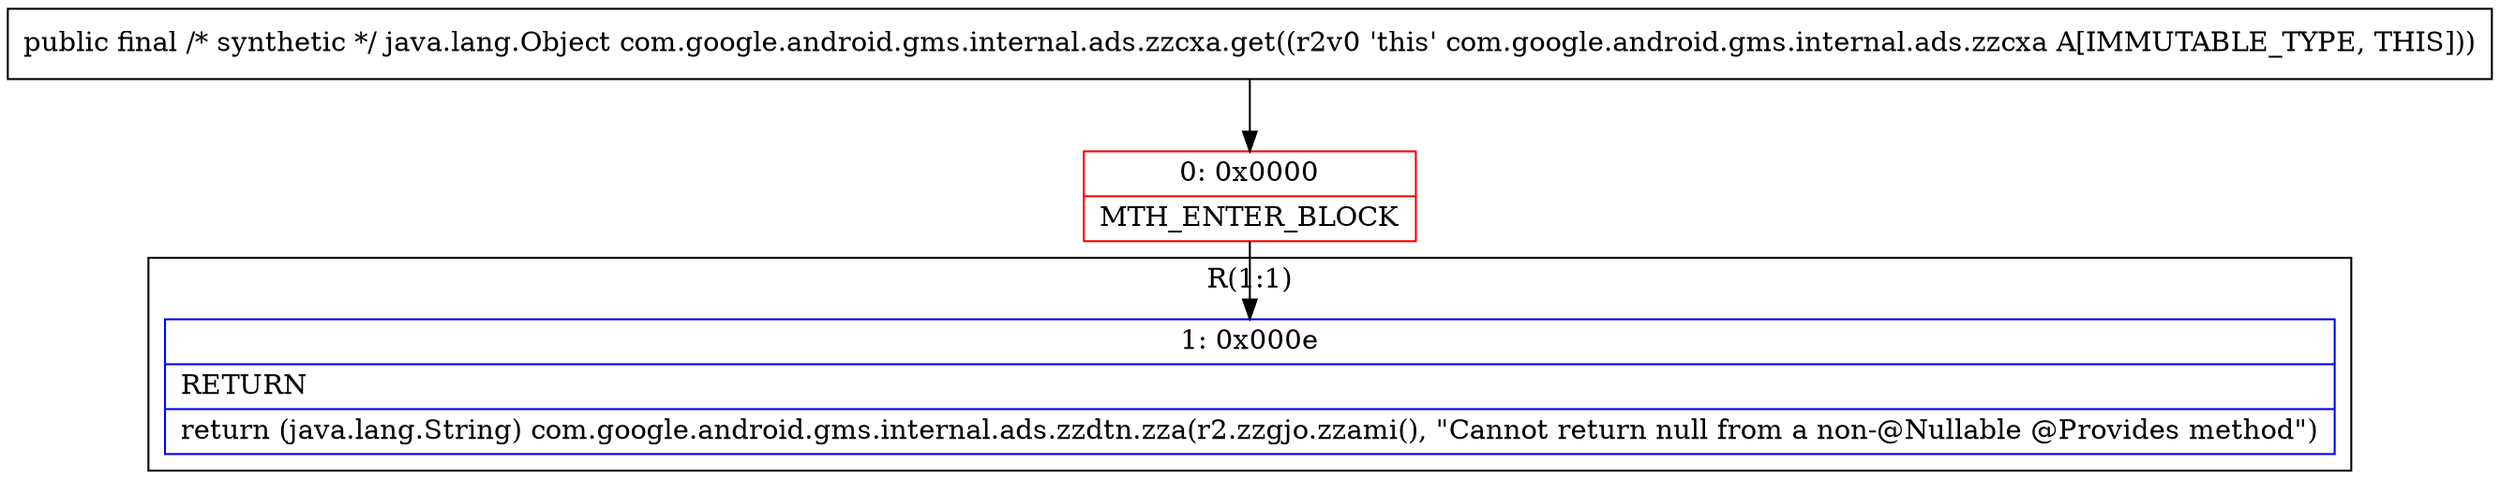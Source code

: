 digraph "CFG forcom.google.android.gms.internal.ads.zzcxa.get()Ljava\/lang\/Object;" {
subgraph cluster_Region_1017913983 {
label = "R(1:1)";
node [shape=record,color=blue];
Node_1 [shape=record,label="{1\:\ 0x000e|RETURN\l|return (java.lang.String) com.google.android.gms.internal.ads.zzdtn.zza(r2.zzgjo.zzami(), \"Cannot return null from a non\-@Nullable @Provides method\")\l}"];
}
Node_0 [shape=record,color=red,label="{0\:\ 0x0000|MTH_ENTER_BLOCK\l}"];
MethodNode[shape=record,label="{public final \/* synthetic *\/ java.lang.Object com.google.android.gms.internal.ads.zzcxa.get((r2v0 'this' com.google.android.gms.internal.ads.zzcxa A[IMMUTABLE_TYPE, THIS])) }"];
MethodNode -> Node_0;
Node_0 -> Node_1;
}

